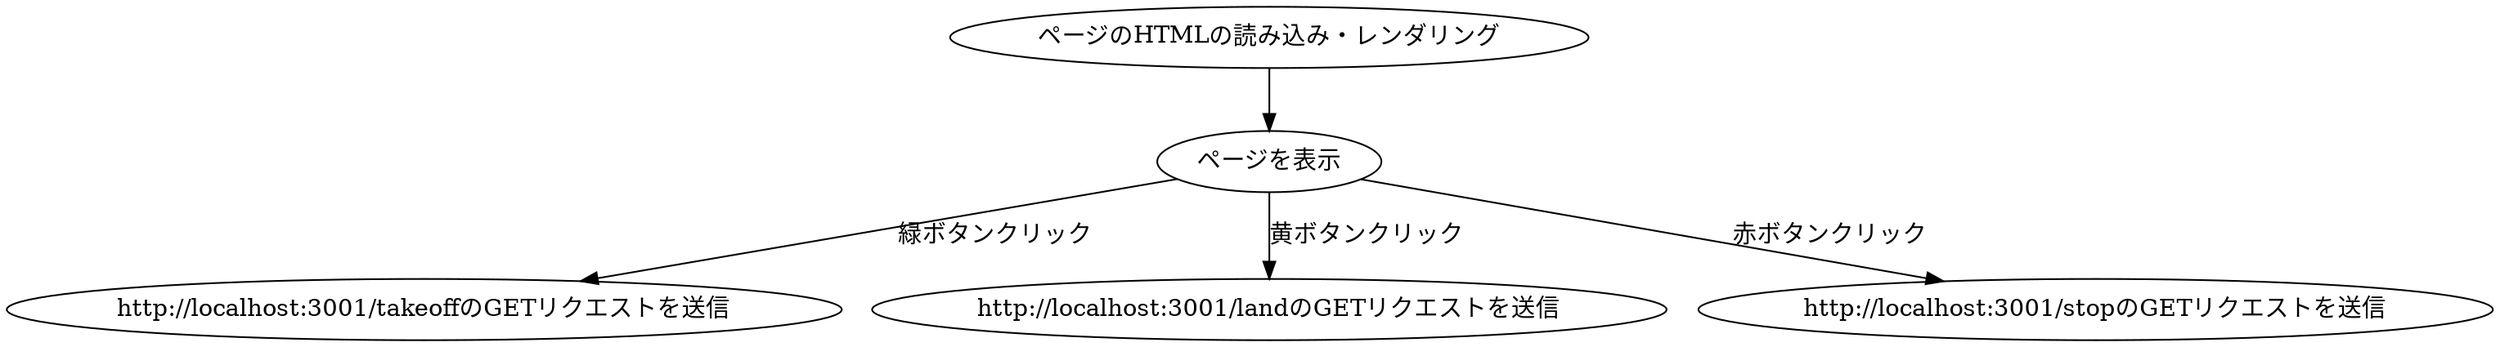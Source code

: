 digraph G{
        "ページのHTMLの読み込み・レンダリング" -> "ページを表示"
	"ページを表示" -> "http://localhost:3001/takeoffのGETリクエストを送信"[label="緑ボタンクリック"]
	"ページを表示" -> "http://localhost:3001/landのGETリクエストを送信"[label="黄ボタンクリック"]
	"ページを表示" -> "http://localhost:3001/stopのGETリクエストを送信"[label="赤ボタンクリック"]
}